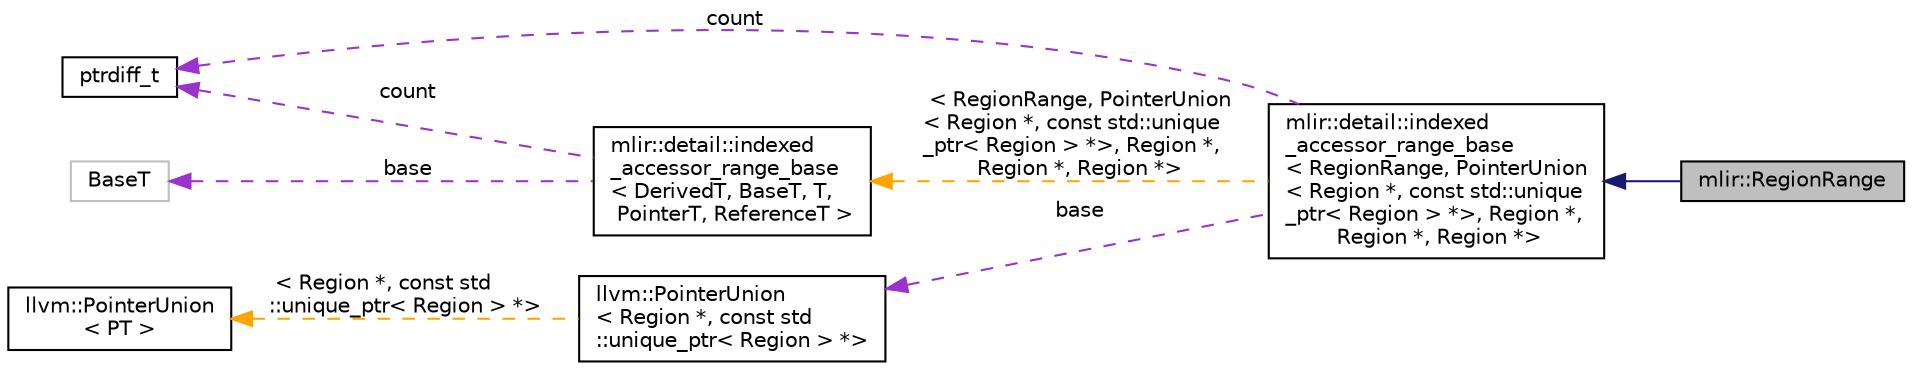 digraph "mlir::RegionRange"
{
  bgcolor="transparent";
  edge [fontname="Helvetica",fontsize="10",labelfontname="Helvetica",labelfontsize="10"];
  node [fontname="Helvetica",fontsize="10",shape=record];
  rankdir="LR";
  Node3 [label="mlir::RegionRange",height=0.2,width=0.4,color="black", fillcolor="grey75", style="filled", fontcolor="black"];
  Node4 -> Node3 [dir="back",color="midnightblue",fontsize="10",style="solid",fontname="Helvetica"];
  Node4 [label="mlir::detail::indexed\l_accessor_range_base\l\< RegionRange, PointerUnion\l\< Region *, const std::unique\l_ptr\< Region \> *\>, Region *,\l Region *, Region *\>",height=0.2,width=0.4,color="black",URL="$classmlir_1_1detail_1_1indexed__accessor__range__base.html"];
  Node5 -> Node4 [dir="back",color="darkorchid3",fontsize="10",style="dashed",label=" count" ,fontname="Helvetica"];
  Node5 [label="ptrdiff_t",height=0.2,width=0.4,color="black",URL="$classptrdiff__t.html"];
  Node6 -> Node4 [dir="back",color="darkorchid3",fontsize="10",style="dashed",label=" base" ,fontname="Helvetica"];
  Node6 [label="llvm::PointerUnion\l\< Region *, const std\l::unique_ptr\< Region \> *\>",height=0.2,width=0.4,color="black",URL="$classllvm_1_1PointerUnion.html"];
  Node7 -> Node6 [dir="back",color="orange",fontsize="10",style="dashed",label=" \< Region *, const std\l::unique_ptr\< Region \> *\>" ,fontname="Helvetica"];
  Node7 [label="llvm::PointerUnion\l\< PT \>",height=0.2,width=0.4,color="black",URL="$classllvm_1_1PointerUnion.html"];
  Node8 -> Node4 [dir="back",color="orange",fontsize="10",style="dashed",label=" \< RegionRange, PointerUnion\l\< Region *, const std::unique\l_ptr\< Region \> *\>, Region *,\l Region *, Region *\>" ,fontname="Helvetica"];
  Node8 [label="mlir::detail::indexed\l_accessor_range_base\l\< DerivedT, BaseT, T,\l PointerT, ReferenceT \>",height=0.2,width=0.4,color="black",URL="$classmlir_1_1detail_1_1indexed__accessor__range__base.html",tooltip="The class represents the base of a range of indexed_accessor_iterators. "];
  Node5 -> Node8 [dir="back",color="darkorchid3",fontsize="10",style="dashed",label=" count" ,fontname="Helvetica"];
  Node9 -> Node8 [dir="back",color="darkorchid3",fontsize="10",style="dashed",label=" base" ,fontname="Helvetica"];
  Node9 [label="BaseT",height=0.2,width=0.4,color="grey75"];
}
